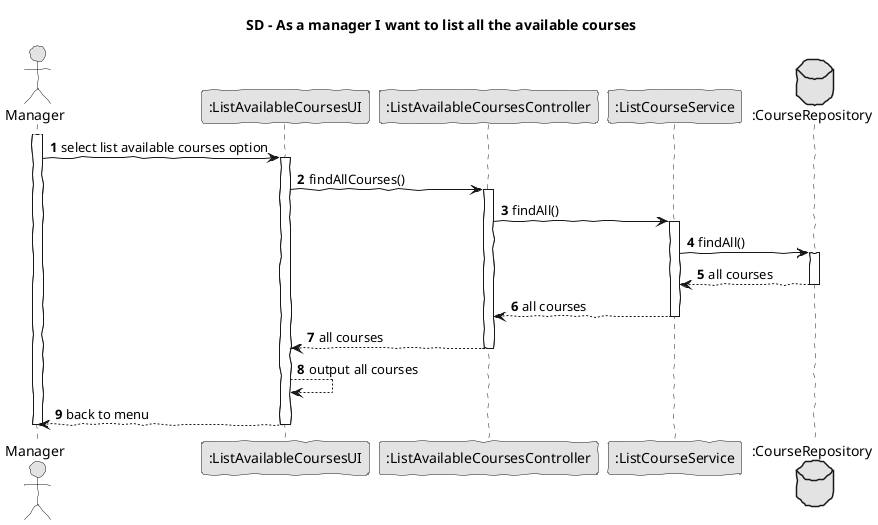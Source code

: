 @startuml
skinparam handwritten true
skinparam monochrome true
autonumber
title SD - As a manager I want to list all the available courses
actor Manager
participant ":ListAvailableCoursesUI" as ui
participant ":ListAvailableCoursesController" as ctrl
participant ":ListCourseService" as svcCourse
database ":CourseRepository" as repoCourse

activate Manager
    Manager -> ui: select list available courses option
    activate ui
        ui -> ctrl: findAllCourses()
        activate ctrl
            ctrl -> svcCourse: findAll()
            activate svcCourse
                svcCourse -> repoCourse: findAll()
                activate repoCourse
                    repoCourse --> svcCourse: all courses
                deactivate repoCourse
                svcCourse --> ctrl: all courses
            deactivate svcCourse
            ctrl --> ui: all courses
        deactivate ctrl
        ui --> ui: output all courses
        ui --> Manager: back to menu
        deactivate ui
deactivate Manager
@enduml